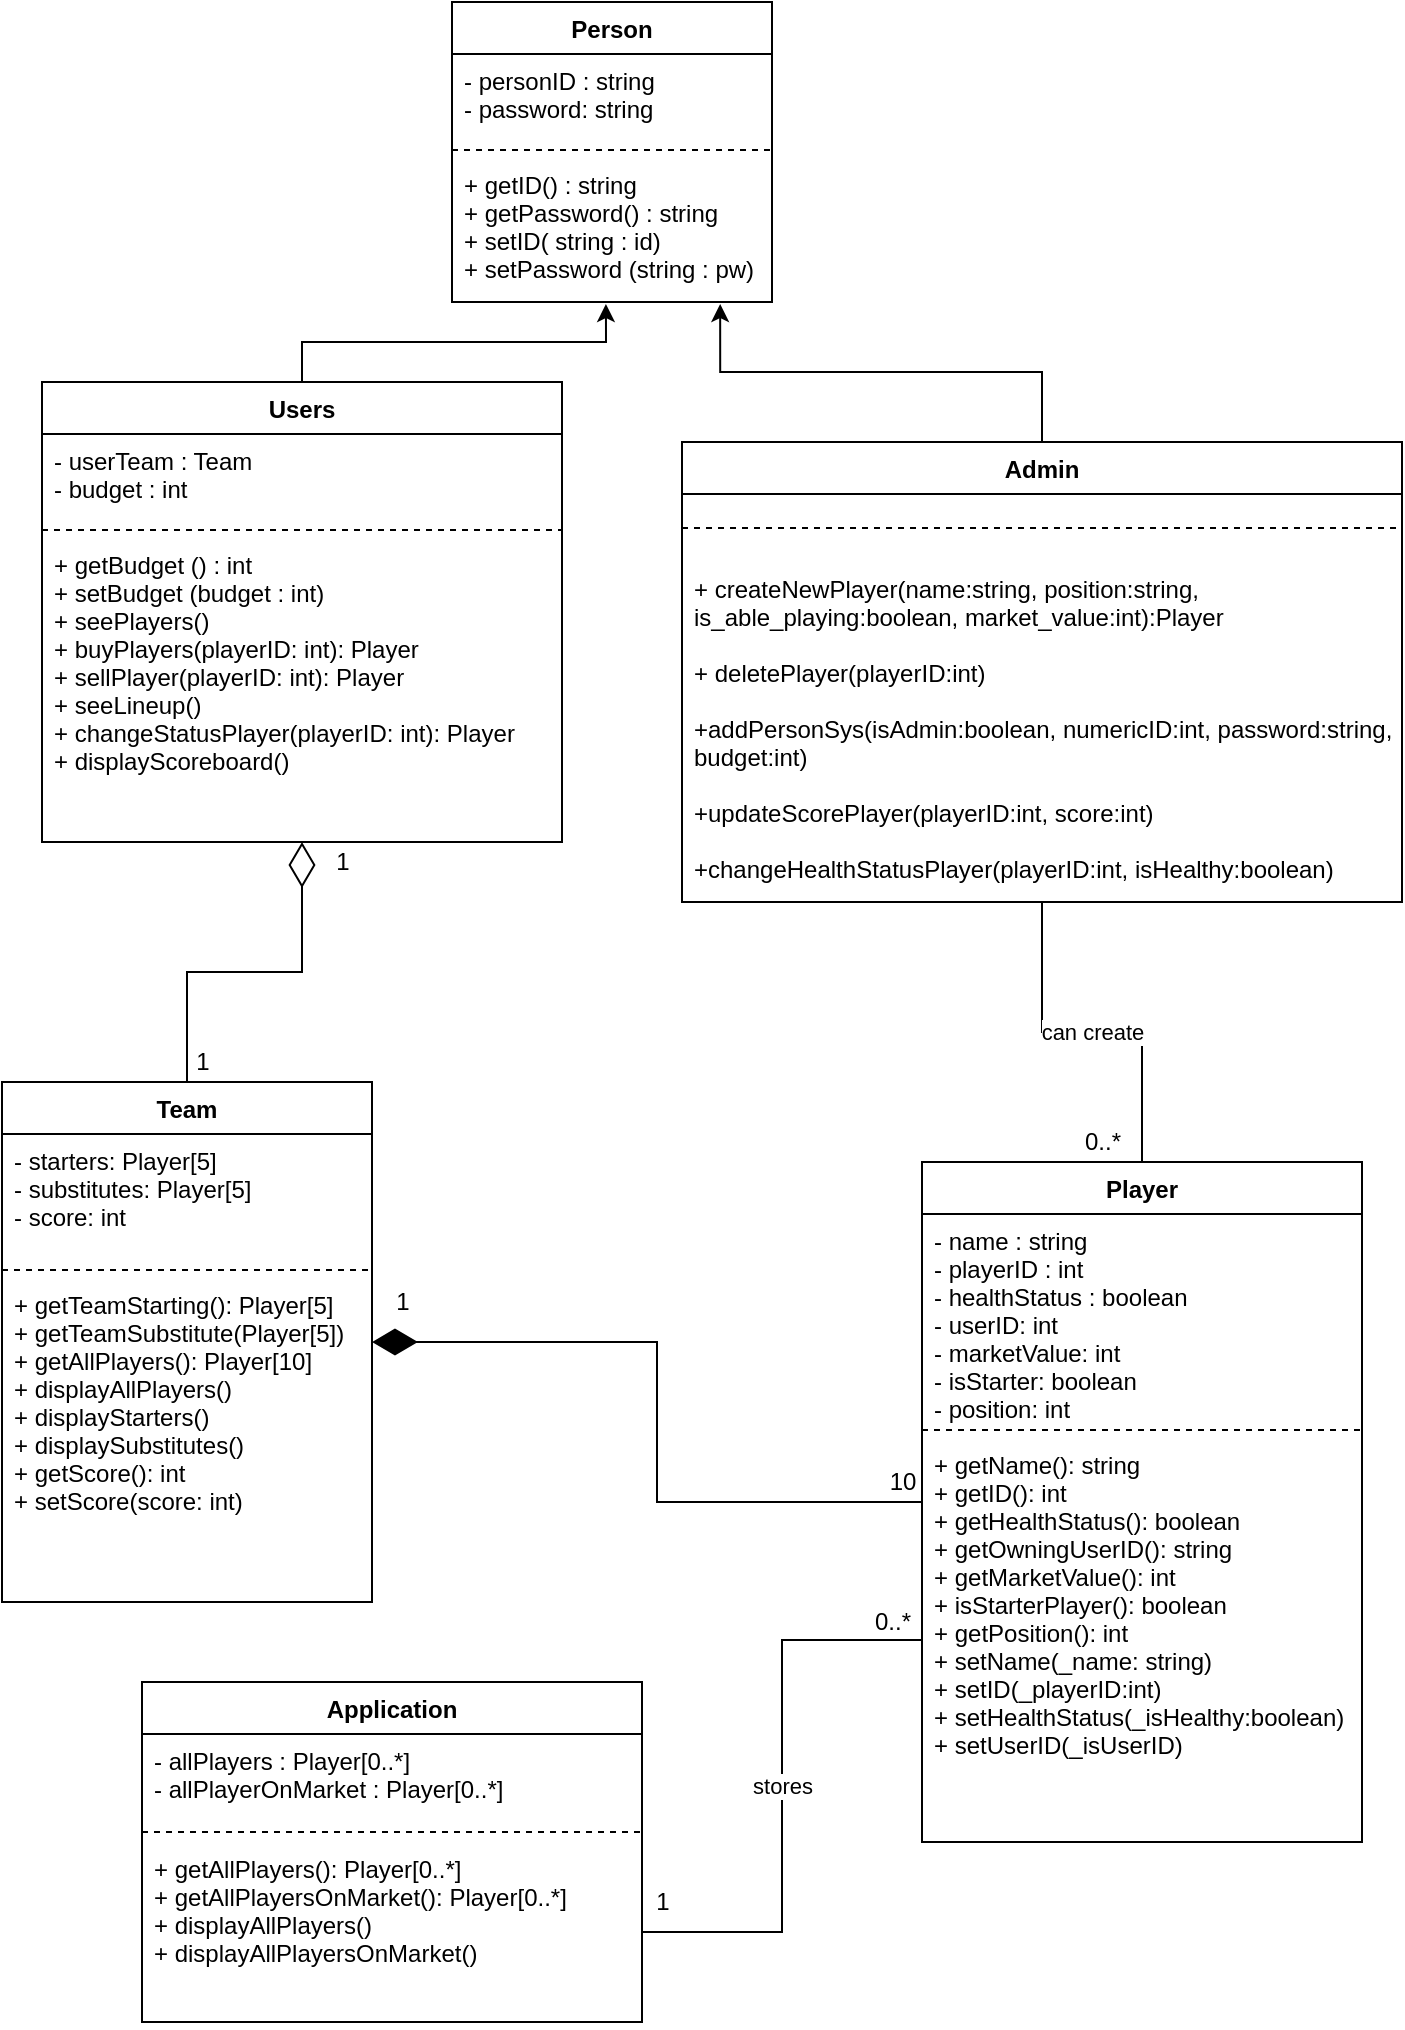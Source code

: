 <mxfile version="17.0.0"><diagram id="dC2nHla02OHMazLtvsP9" name="Page-1"><mxGraphModel dx="1093" dy="564" grid="1" gridSize="10" guides="1" tooltips="1" connect="1" arrows="1" fold="1" page="1" pageScale="1" pageWidth="827" pageHeight="1169" math="0" shadow="0"><root><mxCell id="0"/><mxCell id="1" parent="0"/><mxCell id="YJq7etQ8eX4v05hcYT2W-5" value="Person&#xA;" style="swimlane;fontStyle=1;align=center;verticalAlign=top;childLayout=stackLayout;horizontal=1;startSize=26;horizontalStack=0;resizeParent=1;resizeParentMax=0;resizeLast=0;collapsible=1;marginBottom=0;" parent="1" vertex="1"><mxGeometry x="345" y="20" width="160" height="150" as="geometry"/></mxCell><mxCell id="YJq7etQ8eX4v05hcYT2W-6" value="- personID : string&#xA;- password: string&#xA;" style="text;strokeColor=none;fillColor=none;align=left;verticalAlign=top;spacingLeft=4;spacingRight=4;overflow=hidden;rotatable=0;points=[[0,0.5],[1,0.5]];portConstraint=eastwest;" parent="YJq7etQ8eX4v05hcYT2W-5" vertex="1"><mxGeometry y="26" width="160" height="44" as="geometry"/></mxCell><mxCell id="YJq7etQ8eX4v05hcYT2W-7" value="" style="line;strokeWidth=1;fillColor=none;align=left;verticalAlign=middle;spacingTop=-1;spacingLeft=3;spacingRight=3;rotatable=0;labelPosition=right;points=[];portConstraint=eastwest;dashed=1;" parent="YJq7etQ8eX4v05hcYT2W-5" vertex="1"><mxGeometry y="70" width="160" height="8" as="geometry"/></mxCell><mxCell id="YJq7etQ8eX4v05hcYT2W-8" value="+ getID() : string&#xA;+ getPassword() : string&#xA;+ setID( string : id)&#xA;+ setPassword (string : pw)&#xA;" style="text;strokeColor=none;fillColor=none;align=left;verticalAlign=top;spacingLeft=4;spacingRight=4;overflow=hidden;rotatable=0;points=[[0,0.5],[1,0.5]];portConstraint=eastwest;" parent="YJq7etQ8eX4v05hcYT2W-5" vertex="1"><mxGeometry y="78" width="160" height="72" as="geometry"/></mxCell><mxCell id="y-BGLNz_TRm2ThtAnBNB-19" style="edgeStyle=orthogonalEdgeStyle;rounded=0;orthogonalLoop=1;jettySize=auto;html=1;entryX=0.481;entryY=1.014;entryDx=0;entryDy=0;entryPerimeter=0;" edge="1" parent="1" source="y-BGLNz_TRm2ThtAnBNB-1" target="YJq7etQ8eX4v05hcYT2W-8"><mxGeometry relative="1" as="geometry"/></mxCell><mxCell id="y-BGLNz_TRm2ThtAnBNB-1" value="Users" style="swimlane;fontStyle=1;align=center;verticalAlign=top;childLayout=stackLayout;horizontal=1;startSize=26;horizontalStack=0;resizeParent=1;resizeParentMax=0;resizeLast=0;collapsible=1;marginBottom=0;" vertex="1" parent="1"><mxGeometry x="140" y="210" width="260" height="230" as="geometry"/></mxCell><mxCell id="y-BGLNz_TRm2ThtAnBNB-2" value="- userTeam : Team&#xA;- budget : int&#xA;" style="text;strokeColor=none;fillColor=none;align=left;verticalAlign=top;spacingLeft=4;spacingRight=4;overflow=hidden;rotatable=0;points=[[0,0.5],[1,0.5]];portConstraint=eastwest;" vertex="1" parent="y-BGLNz_TRm2ThtAnBNB-1"><mxGeometry y="26" width="260" height="44" as="geometry"/></mxCell><mxCell id="y-BGLNz_TRm2ThtAnBNB-3" value="" style="line;strokeWidth=1;fillColor=none;align=left;verticalAlign=middle;spacingTop=-1;spacingLeft=3;spacingRight=3;rotatable=0;labelPosition=right;points=[];portConstraint=eastwest;dashed=1;" vertex="1" parent="y-BGLNz_TRm2ThtAnBNB-1"><mxGeometry y="70" width="260" height="8" as="geometry"/></mxCell><mxCell id="y-BGLNz_TRm2ThtAnBNB-4" value="+ getBudget () : int&#xA;+ setBudget (budget : int)&#xA;+ seePlayers()&#xA;+ buyPlayers(playerID: int): Player&#xA;+ sellPlayer(playerID: int): Player&#xA;+ seeLineup()&#xA;+ changeStatusPlayer(playerID: int): Player&#xA;+ displayScoreboard()&#xA;&#xA;" style="text;strokeColor=none;fillColor=none;align=left;verticalAlign=top;spacingLeft=4;spacingRight=4;overflow=hidden;rotatable=0;points=[[0,0.5],[1,0.5]];portConstraint=eastwest;" vertex="1" parent="y-BGLNz_TRm2ThtAnBNB-1"><mxGeometry y="78" width="260" height="152" as="geometry"/></mxCell><mxCell id="y-BGLNz_TRm2ThtAnBNB-23" style="edgeStyle=orthogonalEdgeStyle;rounded=0;orthogonalLoop=1;jettySize=auto;html=1;entryX=0.838;entryY=1.014;entryDx=0;entryDy=0;entryPerimeter=0;" edge="1" parent="1" source="y-BGLNz_TRm2ThtAnBNB-5" target="YJq7etQ8eX4v05hcYT2W-8"><mxGeometry relative="1" as="geometry"/></mxCell><mxCell id="y-BGLNz_TRm2ThtAnBNB-29" value="can create" style="edgeStyle=orthogonalEdgeStyle;rounded=0;orthogonalLoop=1;jettySize=auto;html=1;endArrow=none;endFill=0;" edge="1" parent="1" source="y-BGLNz_TRm2ThtAnBNB-5" target="y-BGLNz_TRm2ThtAnBNB-9"><mxGeometry relative="1" as="geometry"/></mxCell><mxCell id="y-BGLNz_TRm2ThtAnBNB-5" value="Admin" style="swimlane;fontStyle=1;align=center;verticalAlign=top;childLayout=stackLayout;horizontal=1;startSize=26;horizontalStack=0;resizeParent=1;resizeParentMax=0;resizeLast=0;collapsible=1;marginBottom=0;" vertex="1" parent="1"><mxGeometry x="460" y="240" width="360" height="230" as="geometry"/></mxCell><mxCell id="y-BGLNz_TRm2ThtAnBNB-7" value="" style="line;strokeWidth=1;fillColor=none;align=left;verticalAlign=middle;spacingTop=-1;spacingLeft=3;spacingRight=3;rotatable=0;labelPosition=right;points=[];portConstraint=eastwest;dashed=1;" vertex="1" parent="y-BGLNz_TRm2ThtAnBNB-5"><mxGeometry y="26" width="360" height="34" as="geometry"/></mxCell><mxCell id="y-BGLNz_TRm2ThtAnBNB-8" value="+ createNewPlayer(name:string, position:string, &#xA;is_able_playing:boolean, market_value:int):Player&#xA;&#xA;+ deletePlayer(playerID:int)&#xA;&#xA;+addPersonSys(isAdmin:boolean, numericID:int, password:string,&#xA;budget:int)&#xA;&#xA;+updateScorePlayer(playerID:int, score:int)&#xA;&#xA;+changeHealthStatusPlayer(playerID:int, isHealthy:boolean)&#xA;" style="text;strokeColor=none;fillColor=none;align=left;verticalAlign=top;spacingLeft=4;spacingRight=4;overflow=hidden;rotatable=0;points=[[0,0.5],[1,0.5]];portConstraint=eastwest;" vertex="1" parent="y-BGLNz_TRm2ThtAnBNB-5"><mxGeometry y="60" width="360" height="170" as="geometry"/></mxCell><mxCell id="y-BGLNz_TRm2ThtAnBNB-32" style="edgeStyle=orthogonalEdgeStyle;rounded=0;orthogonalLoop=1;jettySize=auto;html=1;endArrow=diamondThin;endFill=1;endSize=20;strokeWidth=1;" edge="1" parent="1" source="y-BGLNz_TRm2ThtAnBNB-9" target="y-BGLNz_TRm2ThtAnBNB-24"><mxGeometry relative="1" as="geometry"/></mxCell><mxCell id="y-BGLNz_TRm2ThtAnBNB-9" value="Player&#xA;" style="swimlane;fontStyle=1;align=center;verticalAlign=top;childLayout=stackLayout;horizontal=1;startSize=26;horizontalStack=0;resizeParent=1;resizeParentMax=0;resizeLast=0;collapsible=1;marginBottom=0;" vertex="1" parent="1"><mxGeometry x="580" y="600" width="220" height="340" as="geometry"/></mxCell><mxCell id="y-BGLNz_TRm2ThtAnBNB-10" value="- name : string&#xA;- playerID : int&#xA;- healthStatus : boolean&#xA;- userID: int&#xA;- marketValue: int&#xA;- isStarter: boolean&#xA;- position: int&#xA;" style="text;strokeColor=none;fillColor=none;align=left;verticalAlign=top;spacingLeft=4;spacingRight=4;overflow=hidden;rotatable=0;points=[[0,0.5],[1,0.5]];portConstraint=eastwest;" vertex="1" parent="y-BGLNz_TRm2ThtAnBNB-9"><mxGeometry y="26" width="220" height="104" as="geometry"/></mxCell><mxCell id="y-BGLNz_TRm2ThtAnBNB-11" value="" style="line;strokeWidth=1;fillColor=none;align=left;verticalAlign=middle;spacingTop=-1;spacingLeft=3;spacingRight=3;rotatable=0;labelPosition=right;points=[];portConstraint=eastwest;dashed=1;" vertex="1" parent="y-BGLNz_TRm2ThtAnBNB-9"><mxGeometry y="130" width="220" height="8" as="geometry"/></mxCell><mxCell id="y-BGLNz_TRm2ThtAnBNB-12" value="+ getName(): string&#xA;+ getID(): int&#xA;+ getHealthStatus(): boolean&#xA;+ getOwningUserID(): string&#xA;+ getMarketValue(): int&#xA;+ isStarterPlayer(): boolean&#xA;+ getPosition(): int&#xA;+ setName(_name: string)&#xA;+ setID(_playerID:int)&#xA;+ setHealthStatus(_isHealthy:boolean)&#xA;+ setUserID(_isUserID)&#xA;&#xA;&#xA;" style="text;strokeColor=none;fillColor=none;align=left;verticalAlign=top;spacingLeft=4;spacingRight=4;overflow=hidden;rotatable=0;points=[[0,0.5],[1,0.5]];portConstraint=eastwest;" vertex="1" parent="y-BGLNz_TRm2ThtAnBNB-9"><mxGeometry y="138" width="220" height="202" as="geometry"/></mxCell><mxCell id="y-BGLNz_TRm2ThtAnBNB-13" value="Application" style="swimlane;fontStyle=1;align=center;verticalAlign=top;childLayout=stackLayout;horizontal=1;startSize=26;horizontalStack=0;resizeParent=1;resizeParentMax=0;resizeLast=0;collapsible=1;marginBottom=0;" vertex="1" parent="1"><mxGeometry x="190" y="860" width="250" height="170" as="geometry"/></mxCell><mxCell id="y-BGLNz_TRm2ThtAnBNB-14" value="- allPlayers : Player[0..*]&#xA;- allPlayerOnMarket : Player[0..*]&#xA;" style="text;strokeColor=none;fillColor=none;align=left;verticalAlign=top;spacingLeft=4;spacingRight=4;overflow=hidden;rotatable=0;points=[[0,0.5],[1,0.5]];portConstraint=eastwest;" vertex="1" parent="y-BGLNz_TRm2ThtAnBNB-13"><mxGeometry y="26" width="250" height="44" as="geometry"/></mxCell><mxCell id="y-BGLNz_TRm2ThtAnBNB-15" value="" style="line;strokeWidth=1;fillColor=none;align=left;verticalAlign=middle;spacingTop=-1;spacingLeft=3;spacingRight=3;rotatable=0;labelPosition=right;points=[];portConstraint=eastwest;dashed=1;" vertex="1" parent="y-BGLNz_TRm2ThtAnBNB-13"><mxGeometry y="70" width="250" height="10" as="geometry"/></mxCell><mxCell id="y-BGLNz_TRm2ThtAnBNB-16" value="+ getAllPlayers(): Player[0..*]&#xA;+ getAllPlayersOnMarket(): Player[0..*]&#xA;+ displayAllPlayers()&#xA;+ displayAllPlayersOnMarket()&#xA;" style="text;strokeColor=none;fillColor=none;align=left;verticalAlign=top;spacingLeft=4;spacingRight=4;overflow=hidden;rotatable=0;points=[[0,0.5],[1,0.5]];portConstraint=eastwest;" vertex="1" parent="y-BGLNz_TRm2ThtAnBNB-13"><mxGeometry y="80" width="250" height="90" as="geometry"/></mxCell><mxCell id="y-BGLNz_TRm2ThtAnBNB-31" style="edgeStyle=orthogonalEdgeStyle;rounded=0;orthogonalLoop=1;jettySize=auto;html=1;endArrow=diamondThin;endFill=0;strokeWidth=1;endSize=20;" edge="1" parent="1" source="y-BGLNz_TRm2ThtAnBNB-24" target="y-BGLNz_TRm2ThtAnBNB-1"><mxGeometry relative="1" as="geometry"/></mxCell><mxCell id="y-BGLNz_TRm2ThtAnBNB-24" value="Team&#xA;" style="swimlane;fontStyle=1;align=center;verticalAlign=top;childLayout=stackLayout;horizontal=1;startSize=26;horizontalStack=0;resizeParent=1;resizeParentMax=0;resizeLast=0;collapsible=1;marginBottom=0;" vertex="1" parent="1"><mxGeometry x="120" y="560" width="185" height="260" as="geometry"/></mxCell><mxCell id="y-BGLNz_TRm2ThtAnBNB-25" value="- starters: Player[5]&#xA;- substitutes: Player[5]&#xA;- score: int&#xA;" style="text;strokeColor=none;fillColor=none;align=left;verticalAlign=top;spacingLeft=4;spacingRight=4;overflow=hidden;rotatable=0;points=[[0,0.5],[1,0.5]];portConstraint=eastwest;dashed=1;" vertex="1" parent="y-BGLNz_TRm2ThtAnBNB-24"><mxGeometry y="26" width="185" height="64" as="geometry"/></mxCell><mxCell id="y-BGLNz_TRm2ThtAnBNB-26" value="" style="line;strokeWidth=1;fillColor=none;align=left;verticalAlign=middle;spacingTop=-1;spacingLeft=3;spacingRight=3;rotatable=0;labelPosition=right;points=[];portConstraint=eastwest;dashed=1;" vertex="1" parent="y-BGLNz_TRm2ThtAnBNB-24"><mxGeometry y="90" width="185" height="8" as="geometry"/></mxCell><mxCell id="y-BGLNz_TRm2ThtAnBNB-27" value="+ getTeamStarting(): Player[5]&#xA;+ getTeamSubstitute(Player[5])&#xA;+ getAllPlayers(): Player[10]&#xA;+ displayAllPlayers()&#xA;+ displayStarters()&#xA;+ displaySubstitutes()&#xA;+ getScore(): int&#xA;+ setScore(score: int)&#xA;" style="text;strokeColor=none;fillColor=none;align=left;verticalAlign=top;spacingLeft=4;spacingRight=4;overflow=hidden;rotatable=0;points=[[0,0.5],[1,0.5]];portConstraint=eastwest;dashed=1;" vertex="1" parent="y-BGLNz_TRm2ThtAnBNB-24"><mxGeometry y="98" width="185" height="162" as="geometry"/></mxCell><mxCell id="y-BGLNz_TRm2ThtAnBNB-30" value="stores" style="edgeStyle=orthogonalEdgeStyle;rounded=0;orthogonalLoop=1;jettySize=auto;html=1;endArrow=none;endFill=0;" edge="1" parent="1" source="y-BGLNz_TRm2ThtAnBNB-16" target="y-BGLNz_TRm2ThtAnBNB-12"><mxGeometry relative="1" as="geometry"/></mxCell><mxCell id="y-BGLNz_TRm2ThtAnBNB-33" value="1" style="text;html=1;align=center;verticalAlign=middle;resizable=0;points=[];autosize=1;strokeColor=none;fillColor=none;" vertex="1" parent="1"><mxGeometry x="440" y="960" width="20" height="20" as="geometry"/></mxCell><mxCell id="y-BGLNz_TRm2ThtAnBNB-34" value="1" style="text;html=1;align=center;verticalAlign=middle;resizable=0;points=[];autosize=1;strokeColor=none;fillColor=none;" vertex="1" parent="1"><mxGeometry x="280" y="440" width="20" height="20" as="geometry"/></mxCell><mxCell id="y-BGLNz_TRm2ThtAnBNB-35" value="1" style="text;html=1;align=center;verticalAlign=middle;resizable=0;points=[];autosize=1;strokeColor=none;fillColor=none;" vertex="1" parent="1"><mxGeometry x="210" y="540" width="20" height="20" as="geometry"/></mxCell><mxCell id="y-BGLNz_TRm2ThtAnBNB-36" value="0..*" style="text;html=1;align=center;verticalAlign=middle;resizable=0;points=[];autosize=1;strokeColor=none;fillColor=none;" vertex="1" parent="1"><mxGeometry x="655" y="580" width="30" height="20" as="geometry"/></mxCell><mxCell id="y-BGLNz_TRm2ThtAnBNB-38" value="0..*" style="text;html=1;align=center;verticalAlign=middle;resizable=0;points=[];autosize=1;strokeColor=none;fillColor=none;" vertex="1" parent="1"><mxGeometry x="550" y="820" width="30" height="20" as="geometry"/></mxCell><mxCell id="y-BGLNz_TRm2ThtAnBNB-39" value="10" style="text;html=1;align=center;verticalAlign=middle;resizable=0;points=[];autosize=1;strokeColor=none;fillColor=none;" vertex="1" parent="1"><mxGeometry x="555" y="750" width="30" height="20" as="geometry"/></mxCell><mxCell id="y-BGLNz_TRm2ThtAnBNB-40" value="1" style="text;html=1;align=center;verticalAlign=middle;resizable=0;points=[];autosize=1;strokeColor=none;fillColor=none;" vertex="1" parent="1"><mxGeometry x="310" y="660" width="20" height="20" as="geometry"/></mxCell></root></mxGraphModel></diagram></mxfile>
